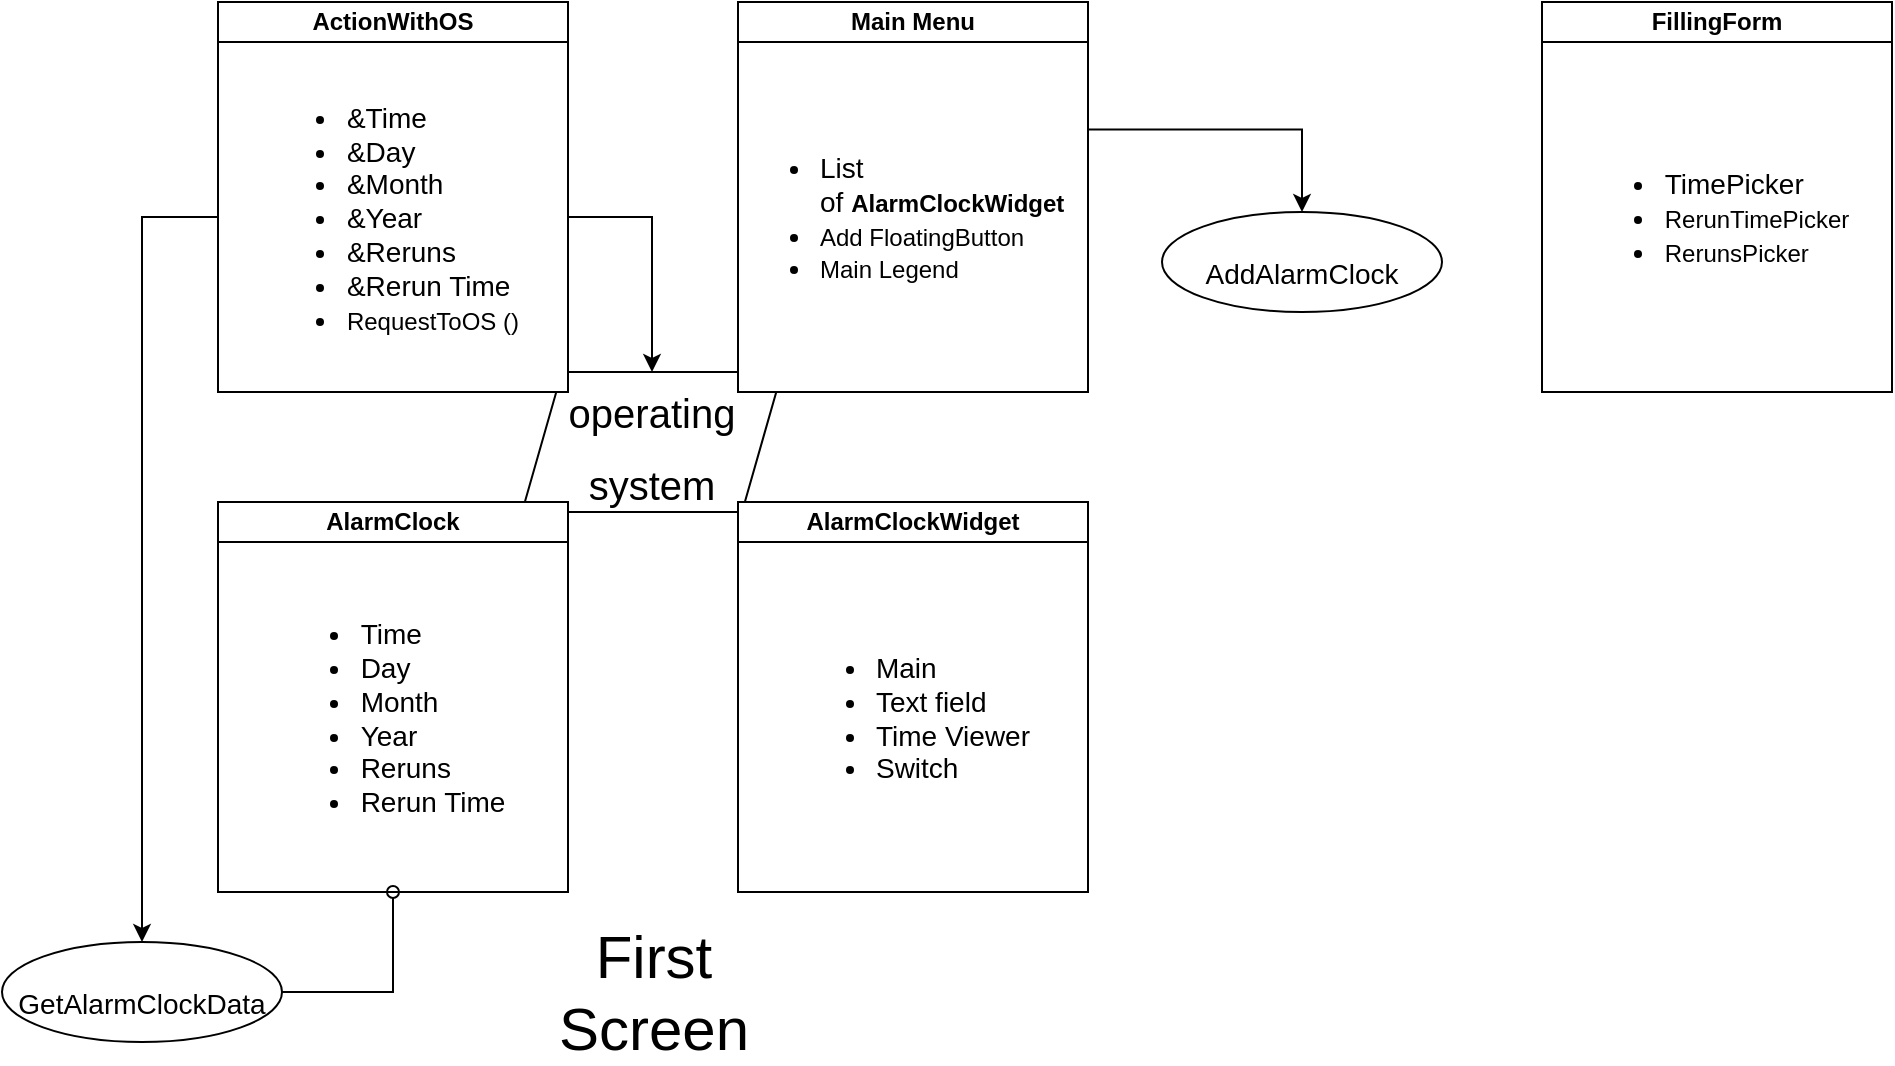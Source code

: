 <mxfile version="14.4.8" type="github">
  <diagram id="eEGiNSUbPbOKGAieUEXB" name="Page-1">
    <mxGraphModel dx="1248" dy="671" grid="1" gridSize="10" guides="1" tooltips="1" connect="1" arrows="1" fold="1" page="1" pageScale="1" pageWidth="850" pageHeight="1100" math="0" shadow="0">
      <root>
        <mxCell id="0" />
        <mxCell id="1" parent="0" />
        <mxCell id="FvP8Hlmoz4beujkZp4SU-16" value="&lt;font style=&quot;font-size: 20px&quot;&gt;operating&lt;br&gt;system&lt;br&gt;&lt;/font&gt;" style="shape=parallelogram;perimeter=parallelogramPerimeter;whiteSpace=wrap;html=1;fixedSize=1;fontSize=30;" vertex="1" parent="1">
          <mxGeometry x="270" y="230" width="130" height="70" as="geometry" />
        </mxCell>
        <mxCell id="FvP8Hlmoz4beujkZp4SU-1" value="&lt;b&gt;AlarmClock&lt;/b&gt;" style="rounded=0;whiteSpace=wrap;html=1;" vertex="1" parent="1">
          <mxGeometry x="118" y="295" width="175" height="20" as="geometry" />
        </mxCell>
        <mxCell id="FvP8Hlmoz4beujkZp4SU-2" value="&lt;div style=&quot;text-align: justify&quot;&gt;&lt;h1 style=&quot;text-align: justify ; font-size: 14px&quot;&gt;&lt;ul&gt;&lt;li&gt;&lt;span style=&quot;font-weight: normal&quot;&gt;Time&lt;/span&gt;&lt;/li&gt;&lt;li&gt;&lt;span style=&quot;font-weight: normal&quot;&gt;Day&lt;/span&gt;&lt;/li&gt;&lt;li&gt;&lt;span style=&quot;font-weight: normal&quot;&gt;Month&lt;/span&gt;&lt;/li&gt;&lt;li&gt;&lt;span style=&quot;font-weight: normal&quot;&gt;Year&lt;/span&gt;&lt;/li&gt;&lt;li&gt;&lt;span style=&quot;font-weight: normal&quot;&gt;Reruns&lt;br&gt;&lt;/span&gt;&lt;/li&gt;&lt;li&gt;&lt;span&gt;&lt;span style=&quot;font-weight: normal&quot;&gt;Rerun Time&lt;/span&gt;&lt;br&gt;&lt;/span&gt;&lt;/li&gt;&lt;/ul&gt;&lt;/h1&gt;&lt;/div&gt;&lt;div style=&quot;text-align: justify&quot;&gt;&lt;/div&gt;" style="whiteSpace=wrap;html=1;aspect=fixed;" vertex="1" parent="1">
          <mxGeometry x="118" y="315" width="175" height="175" as="geometry" />
        </mxCell>
        <mxCell id="FvP8Hlmoz4beujkZp4SU-4" value="&lt;b&gt;AlarmClockWidget&lt;/b&gt;" style="rounded=0;whiteSpace=wrap;html=1;" vertex="1" parent="1">
          <mxGeometry x="378" y="295" width="175" height="20" as="geometry" />
        </mxCell>
        <mxCell id="FvP8Hlmoz4beujkZp4SU-5" value="&lt;div style=&quot;text-align: justify&quot;&gt;&lt;h1 style=&quot;text-align: justify ; font-size: 14px&quot;&gt;&lt;ul&gt;&lt;li&gt;&lt;span style=&quot;font-weight: normal&quot;&gt;Main&lt;/span&gt;&lt;/li&gt;&lt;li&gt;&lt;span style=&quot;font-weight: normal&quot;&gt;Text field&lt;/span&gt;&lt;/li&gt;&lt;li&gt;&lt;span style=&quot;font-weight: normal&quot;&gt;Time Viewer&lt;/span&gt;&lt;/li&gt;&lt;li&gt;&lt;span style=&quot;font-weight: normal&quot;&gt;Switch&lt;/span&gt;&lt;/li&gt;&lt;/ul&gt;&lt;/h1&gt;&lt;/div&gt;&lt;div style=&quot;text-align: justify&quot;&gt;&lt;/div&gt;" style="whiteSpace=wrap;html=1;aspect=fixed;" vertex="1" parent="1">
          <mxGeometry x="378" y="315" width="175" height="175" as="geometry" />
        </mxCell>
        <mxCell id="FvP8Hlmoz4beujkZp4SU-6" value="&lt;b&gt;ActionWithOS&lt;/b&gt;" style="rounded=0;whiteSpace=wrap;html=1;" vertex="1" parent="1">
          <mxGeometry x="118" y="45" width="175" height="20" as="geometry" />
        </mxCell>
        <mxCell id="FvP8Hlmoz4beujkZp4SU-25" style="edgeStyle=orthogonalEdgeStyle;rounded=0;orthogonalLoop=1;jettySize=auto;html=1;exitX=1;exitY=0.5;exitDx=0;exitDy=0;entryX=0.5;entryY=0;entryDx=0;entryDy=0;fontSize=30;" edge="1" parent="1" source="FvP8Hlmoz4beujkZp4SU-7" target="FvP8Hlmoz4beujkZp4SU-16">
          <mxGeometry relative="1" as="geometry" />
        </mxCell>
        <mxCell id="FvP8Hlmoz4beujkZp4SU-29" style="edgeStyle=orthogonalEdgeStyle;rounded=0;orthogonalLoop=1;jettySize=auto;html=1;exitX=0;exitY=0.5;exitDx=0;exitDy=0;entryX=0.5;entryY=0;entryDx=0;entryDy=0;endArrow=classic;endFill=1;fontSize=30;" edge="1" parent="1" source="FvP8Hlmoz4beujkZp4SU-7" target="FvP8Hlmoz4beujkZp4SU-27">
          <mxGeometry relative="1" as="geometry" />
        </mxCell>
        <mxCell id="FvP8Hlmoz4beujkZp4SU-7" value="&lt;div style=&quot;text-align: justify&quot;&gt;&lt;h1 style=&quot;text-align: justify ; font-size: 14px&quot;&gt;&lt;ul&gt;&lt;li&gt;&lt;span style=&quot;font-weight: normal&quot;&gt;&amp;amp;Time&lt;/span&gt;&lt;/li&gt;&lt;li&gt;&lt;span style=&quot;font-weight: normal&quot;&gt;&amp;amp;Day&lt;/span&gt;&lt;/li&gt;&lt;li&gt;&lt;span style=&quot;font-weight: normal&quot;&gt;&amp;amp;Month&lt;/span&gt;&lt;/li&gt;&lt;li&gt;&lt;span style=&quot;font-weight: normal&quot;&gt;&amp;amp;Year&lt;/span&gt;&lt;/li&gt;&lt;li&gt;&lt;span style=&quot;font-weight: normal&quot;&gt;&amp;amp;Reruns&lt;br&gt;&lt;/span&gt;&lt;/li&gt;&lt;li&gt;&lt;span style=&quot;font-weight: normal&quot;&gt;&amp;amp;Rerun Time&lt;/span&gt;&lt;/li&gt;&lt;li style=&quot;text-align: center&quot;&gt;&lt;span style=&quot;font-size: 12px ; font-weight: 400&quot;&gt;RequestToOS ()&lt;/span&gt;&lt;br&gt;&lt;/li&gt;&lt;/ul&gt;&lt;/h1&gt;&lt;/div&gt;&lt;div style=&quot;text-align: justify&quot;&gt;&lt;/div&gt;" style="whiteSpace=wrap;html=1;aspect=fixed;" vertex="1" parent="1">
          <mxGeometry x="118" y="65" width="175" height="175" as="geometry" />
        </mxCell>
        <mxCell id="FvP8Hlmoz4beujkZp4SU-9" value="First Screen" style="text;html=1;strokeColor=none;fillColor=none;align=center;verticalAlign=middle;whiteSpace=wrap;rounded=0;fontSize=30;" vertex="1" parent="1">
          <mxGeometry x="315.5" y="530" width="40" height="20" as="geometry" />
        </mxCell>
        <mxCell id="FvP8Hlmoz4beujkZp4SU-18" value="&lt;b&gt;Main Menu&lt;/b&gt;" style="rounded=0;whiteSpace=wrap;html=1;" vertex="1" parent="1">
          <mxGeometry x="378" y="45" width="175" height="20" as="geometry" />
        </mxCell>
        <mxCell id="FvP8Hlmoz4beujkZp4SU-31" style="edgeStyle=orthogonalEdgeStyle;rounded=0;orthogonalLoop=1;jettySize=auto;html=1;exitX=1;exitY=0.25;exitDx=0;exitDy=0;entryX=0.5;entryY=0;entryDx=0;entryDy=0;endArrow=classic;endFill=1;fontSize=30;" edge="1" parent="1" source="FvP8Hlmoz4beujkZp4SU-19" target="FvP8Hlmoz4beujkZp4SU-30">
          <mxGeometry relative="1" as="geometry" />
        </mxCell>
        <mxCell id="FvP8Hlmoz4beujkZp4SU-19" value="&lt;div style=&quot;text-align: justify&quot;&gt;&lt;h1 style=&quot;text-align: justify ; font-size: 14px&quot;&gt;&lt;ul&gt;&lt;li&gt;&lt;span style=&quot;font-weight: 400&quot;&gt;List of&amp;nbsp;&lt;/span&gt;&lt;b style=&quot;font-size: 12px ; text-align: center&quot;&gt;AlarmClockWidget&lt;/b&gt;&lt;/li&gt;&lt;li&gt;&lt;span style=&quot;font-size: 12px ; text-align: center ; font-weight: normal&quot;&gt;Add FloatingButton&lt;/span&gt;&lt;/li&gt;&lt;li&gt;&lt;span style=&quot;font-size: 12px ; text-align: center ; font-weight: normal&quot;&gt;Main Legend&lt;/span&gt;&lt;/li&gt;&lt;/ul&gt;&lt;/h1&gt;&lt;/div&gt;&lt;div style=&quot;text-align: justify&quot;&gt;&lt;/div&gt;" style="whiteSpace=wrap;html=1;aspect=fixed;" vertex="1" parent="1">
          <mxGeometry x="378" y="65" width="175" height="175" as="geometry" />
        </mxCell>
        <mxCell id="FvP8Hlmoz4beujkZp4SU-28" style="edgeStyle=orthogonalEdgeStyle;rounded=0;orthogonalLoop=1;jettySize=auto;html=1;exitX=1;exitY=0.5;exitDx=0;exitDy=0;entryX=0.5;entryY=1;entryDx=0;entryDy=0;fontSize=30;endArrow=oval;endFill=0;" edge="1" parent="1" source="FvP8Hlmoz4beujkZp4SU-27" target="FvP8Hlmoz4beujkZp4SU-2">
          <mxGeometry relative="1" as="geometry" />
        </mxCell>
        <mxCell id="FvP8Hlmoz4beujkZp4SU-27" value="&lt;font style=&quot;font-size: 14px&quot;&gt;GetAlarmClockData&lt;/font&gt;" style="ellipse;whiteSpace=wrap;html=1;fontSize=30;" vertex="1" parent="1">
          <mxGeometry x="10" y="515" width="140" height="50" as="geometry" />
        </mxCell>
        <mxCell id="FvP8Hlmoz4beujkZp4SU-30" value="&lt;font style=&quot;font-size: 14px&quot;&gt;AddAlarmClock&lt;/font&gt;" style="ellipse;whiteSpace=wrap;html=1;fontSize=30;" vertex="1" parent="1">
          <mxGeometry x="590" y="150" width="140" height="50" as="geometry" />
        </mxCell>
        <mxCell id="FvP8Hlmoz4beujkZp4SU-32" value="&lt;b&gt;FillingForm&lt;/b&gt;" style="rounded=0;whiteSpace=wrap;html=1;" vertex="1" parent="1">
          <mxGeometry x="780" y="45" width="175" height="20" as="geometry" />
        </mxCell>
        <mxCell id="FvP8Hlmoz4beujkZp4SU-33" value="&lt;div style=&quot;text-align: justify&quot;&gt;&lt;h1 style=&quot;text-align: justify ; font-size: 14px&quot;&gt;&lt;ul&gt;&lt;li&gt;&lt;span style=&quot;font-weight: 400&quot;&gt;TimePicker&lt;/span&gt;&lt;/li&gt;&lt;li&gt;&lt;span style=&quot;font-size: 12px ; text-align: center ; font-weight: normal&quot;&gt;RerunTimePicker&lt;/span&gt;&lt;/li&gt;&lt;li&gt;&lt;span style=&quot;font-size: 12px ; text-align: center ; font-weight: normal&quot;&gt;RerunsPicker&lt;/span&gt;&lt;/li&gt;&lt;/ul&gt;&lt;/h1&gt;&lt;/div&gt;&lt;div style=&quot;text-align: justify&quot;&gt;&lt;/div&gt;" style="whiteSpace=wrap;html=1;aspect=fixed;" vertex="1" parent="1">
          <mxGeometry x="780" y="65" width="175" height="175" as="geometry" />
        </mxCell>
      </root>
    </mxGraphModel>
  </diagram>
</mxfile>
